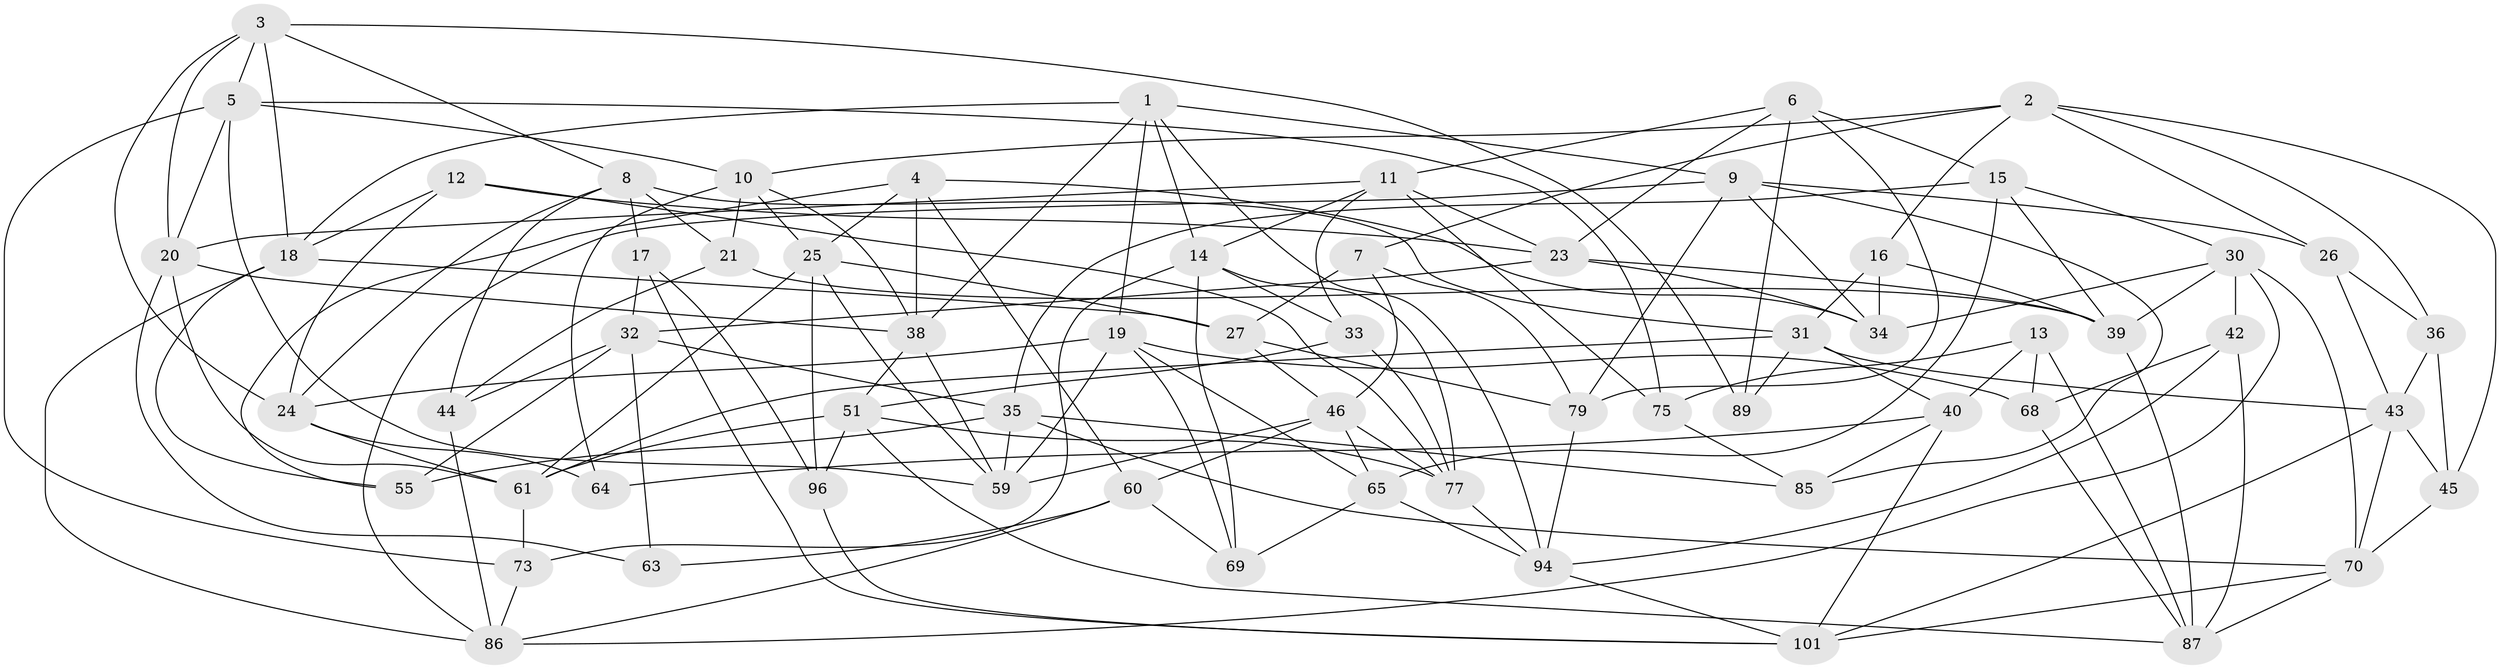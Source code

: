 // original degree distribution, {4: 1.0}
// Generated by graph-tools (version 1.1) at 2025/11/02/27/25 16:11:47]
// undirected, 63 vertices, 161 edges
graph export_dot {
graph [start="1"]
  node [color=gray90,style=filled];
  1 [super="+50"];
  2 [super="+90"];
  3 [super="+28"];
  4 [super="+82"];
  5 [super="+22"];
  6 [super="+29"];
  7;
  8 [super="+57"];
  9 [super="+92"];
  10 [super="+78"];
  11 [super="+47"];
  12;
  13;
  14 [super="+56"];
  15 [super="+88"];
  16;
  17;
  18 [super="+66"];
  19 [super="+80"];
  20 [super="+76"];
  21;
  23 [super="+95"];
  24 [super="+53"];
  25 [super="+62"];
  26;
  27 [super="+37"];
  30 [super="+71"];
  31 [super="+54"];
  32 [super="+41"];
  33;
  34 [super="+83"];
  35 [super="+72"];
  36;
  38 [super="+48"];
  39 [super="+103"];
  40 [super="+52"];
  42;
  43 [super="+58"];
  44;
  45;
  46 [super="+49"];
  51 [super="+84"];
  55;
  59 [super="+81"];
  60 [super="+67"];
  61 [super="+74"];
  63;
  64;
  65 [super="+91"];
  68;
  69;
  70 [super="+97"];
  73;
  75;
  77 [super="+98"];
  79 [super="+100"];
  85;
  86 [super="+93"];
  87 [super="+104"];
  89;
  94 [super="+99"];
  96;
  101 [super="+102"];
  1 -- 14;
  1 -- 18;
  1 -- 19;
  1 -- 38;
  1 -- 9;
  1 -- 94;
  2 -- 45;
  2 -- 16;
  2 -- 36;
  2 -- 10;
  2 -- 26;
  2 -- 7;
  3 -- 20;
  3 -- 89;
  3 -- 8;
  3 -- 5;
  3 -- 24;
  3 -- 18;
  4 -- 25;
  4 -- 34 [weight=2];
  4 -- 38;
  4 -- 55;
  4 -- 60;
  5 -- 75;
  5 -- 20;
  5 -- 73;
  5 -- 10;
  5 -- 59;
  6 -- 11;
  6 -- 89 [weight=2];
  6 -- 23;
  6 -- 79;
  6 -- 15;
  7 -- 27;
  7 -- 46;
  7 -- 79;
  8 -- 24;
  8 -- 17;
  8 -- 44;
  8 -- 21;
  8 -- 31;
  9 -- 26;
  9 -- 34;
  9 -- 85;
  9 -- 86;
  9 -- 79;
  10 -- 38;
  10 -- 64;
  10 -- 21;
  10 -- 25;
  11 -- 33;
  11 -- 75;
  11 -- 20;
  11 -- 14;
  11 -- 23;
  12 -- 24;
  12 -- 23;
  12 -- 77;
  12 -- 18;
  13 -- 75;
  13 -- 87;
  13 -- 68;
  13 -- 40;
  14 -- 73;
  14 -- 69;
  14 -- 33;
  14 -- 77;
  15 -- 65 [weight=2];
  15 -- 35;
  15 -- 39;
  15 -- 30;
  16 -- 31;
  16 -- 34;
  16 -- 39;
  17 -- 96;
  17 -- 101;
  17 -- 32;
  18 -- 55;
  18 -- 86;
  18 -- 27;
  19 -- 68;
  19 -- 59;
  19 -- 65;
  19 -- 69;
  19 -- 24;
  20 -- 63;
  20 -- 38;
  20 -- 61;
  21 -- 44;
  21 -- 39;
  23 -- 39;
  23 -- 34;
  23 -- 32;
  24 -- 61;
  24 -- 64;
  25 -- 27;
  25 -- 61;
  25 -- 96;
  25 -- 59;
  26 -- 36;
  26 -- 43;
  27 -- 46;
  27 -- 79 [weight=2];
  30 -- 42;
  30 -- 86;
  30 -- 34;
  30 -- 70;
  30 -- 39;
  31 -- 89;
  31 -- 40;
  31 -- 43;
  31 -- 61;
  32 -- 44;
  32 -- 63;
  32 -- 35;
  32 -- 55;
  33 -- 77;
  33 -- 51;
  35 -- 85;
  35 -- 59;
  35 -- 55;
  35 -- 70;
  36 -- 45;
  36 -- 43;
  38 -- 51;
  38 -- 59;
  39 -- 87;
  40 -- 101;
  40 -- 64 [weight=2];
  40 -- 85;
  42 -- 68;
  42 -- 87;
  42 -- 94;
  43 -- 70;
  43 -- 45;
  43 -- 101;
  44 -- 86;
  45 -- 70;
  46 -- 59;
  46 -- 60;
  46 -- 65;
  46 -- 77;
  51 -- 61;
  51 -- 87;
  51 -- 96;
  51 -- 77;
  60 -- 63 [weight=2];
  60 -- 86;
  60 -- 69;
  61 -- 73;
  65 -- 69;
  65 -- 94;
  68 -- 87;
  70 -- 101;
  70 -- 87;
  73 -- 86;
  75 -- 85;
  77 -- 94;
  79 -- 94;
  94 -- 101;
  96 -- 101;
}
